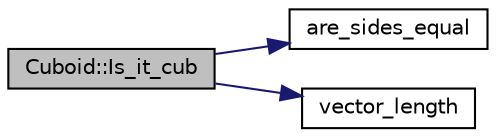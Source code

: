 digraph "Cuboid::Is_it_cub"
{
 // LATEX_PDF_SIZE
  edge [fontname="Helvetica",fontsize="10",labelfontname="Helvetica",labelfontsize="10"];
  node [fontname="Helvetica",fontsize="10",shape=record];
  rankdir="LR";
  Node1 [label="Cuboid::Is_it_cub",height=0.2,width=0.4,color="black", fillcolor="grey75", style="filled", fontcolor="black",tooltip="Metoda klasy Rectangle wykonujaca operacje wyznaczenia dlugosic bokow prostokata i sprawdzenia,..."];
  Node1 -> Node2 [color="midnightblue",fontsize="10",style="solid",fontname="Helvetica"];
  Node2 [label="are_sides_equal",height=0.2,width=0.4,color="black", fillcolor="white", style="filled",URL="$cuboid_8cpp.html#af5dd140a958ad0ff70e8bcb6e457479d",tooltip=" "];
  Node1 -> Node3 [color="midnightblue",fontsize="10",style="solid",fontname="Helvetica"];
  Node3 [label="vector_length",height=0.2,width=0.4,color="black", fillcolor="white", style="filled",URL="$vector_8hh.html#a929ea1c63656cd8395d15f97393c4f65",tooltip=" "];
}
